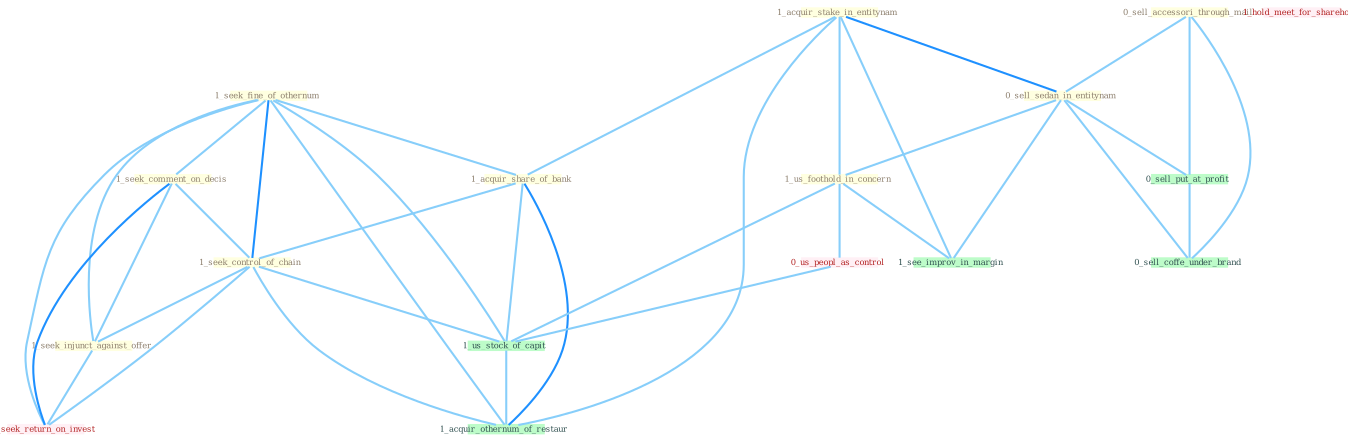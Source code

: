 Graph G{ 
    node
    [shape=polygon,style=filled,width=.5,height=.06,color="#BDFCC9",fixedsize=true,fontsize=4,
    fontcolor="#2f4f4f"];
    {node
    [color="#ffffe0", fontcolor="#8b7d6b"] "1_acquir_stake_in_entitynam " "0_sell_accessori_through_mail " "1_seek_fine_of_othernum " "1_seek_comment_on_decis " "1_acquir_share_of_bank " "0_sell_sedan_in_entitynam " "1_seek_control_of_chain " "1_seek_injunct_against_offer " "1_us_foothold_in_concern "}
{node [color="#fff0f5", fontcolor="#b22222"] "0_us_peopl_as_control " "0_seek_return_on_invest " "1_hold_meet_for_sharehold "}
edge [color="#B0E2FF"];

	"1_acquir_stake_in_entitynam " -- "1_acquir_share_of_bank " [w="1", color="#87cefa" ];
	"1_acquir_stake_in_entitynam " -- "0_sell_sedan_in_entitynam " [w="2", color="#1e90ff" , len=0.8];
	"1_acquir_stake_in_entitynam " -- "1_us_foothold_in_concern " [w="1", color="#87cefa" ];
	"1_acquir_stake_in_entitynam " -- "1_see_improv_in_margin " [w="1", color="#87cefa" ];
	"1_acquir_stake_in_entitynam " -- "1_acquir_othernum_of_restaur " [w="1", color="#87cefa" ];
	"0_sell_accessori_through_mail " -- "0_sell_sedan_in_entitynam " [w="1", color="#87cefa" ];
	"0_sell_accessori_through_mail " -- "0_sell_put_at_profit " [w="1", color="#87cefa" ];
	"0_sell_accessori_through_mail " -- "0_sell_coffe_under_brand " [w="1", color="#87cefa" ];
	"1_seek_fine_of_othernum " -- "1_seek_comment_on_decis " [w="1", color="#87cefa" ];
	"1_seek_fine_of_othernum " -- "1_acquir_share_of_bank " [w="1", color="#87cefa" ];
	"1_seek_fine_of_othernum " -- "1_seek_control_of_chain " [w="2", color="#1e90ff" , len=0.8];
	"1_seek_fine_of_othernum " -- "1_seek_injunct_against_offer " [w="1", color="#87cefa" ];
	"1_seek_fine_of_othernum " -- "0_seek_return_on_invest " [w="1", color="#87cefa" ];
	"1_seek_fine_of_othernum " -- "1_us_stock_of_capit " [w="1", color="#87cefa" ];
	"1_seek_fine_of_othernum " -- "1_acquir_othernum_of_restaur " [w="1", color="#87cefa" ];
	"1_seek_comment_on_decis " -- "1_seek_control_of_chain " [w="1", color="#87cefa" ];
	"1_seek_comment_on_decis " -- "1_seek_injunct_against_offer " [w="1", color="#87cefa" ];
	"1_seek_comment_on_decis " -- "0_seek_return_on_invest " [w="2", color="#1e90ff" , len=0.8];
	"1_acquir_share_of_bank " -- "1_seek_control_of_chain " [w="1", color="#87cefa" ];
	"1_acquir_share_of_bank " -- "1_us_stock_of_capit " [w="1", color="#87cefa" ];
	"1_acquir_share_of_bank " -- "1_acquir_othernum_of_restaur " [w="2", color="#1e90ff" , len=0.8];
	"0_sell_sedan_in_entitynam " -- "1_us_foothold_in_concern " [w="1", color="#87cefa" ];
	"0_sell_sedan_in_entitynam " -- "0_sell_put_at_profit " [w="1", color="#87cefa" ];
	"0_sell_sedan_in_entitynam " -- "1_see_improv_in_margin " [w="1", color="#87cefa" ];
	"0_sell_sedan_in_entitynam " -- "0_sell_coffe_under_brand " [w="1", color="#87cefa" ];
	"1_seek_control_of_chain " -- "1_seek_injunct_against_offer " [w="1", color="#87cefa" ];
	"1_seek_control_of_chain " -- "0_seek_return_on_invest " [w="1", color="#87cefa" ];
	"1_seek_control_of_chain " -- "1_us_stock_of_capit " [w="1", color="#87cefa" ];
	"1_seek_control_of_chain " -- "1_acquir_othernum_of_restaur " [w="1", color="#87cefa" ];
	"1_seek_injunct_against_offer " -- "0_seek_return_on_invest " [w="1", color="#87cefa" ];
	"1_us_foothold_in_concern " -- "0_us_peopl_as_control " [w="1", color="#87cefa" ];
	"1_us_foothold_in_concern " -- "1_us_stock_of_capit " [w="1", color="#87cefa" ];
	"1_us_foothold_in_concern " -- "1_see_improv_in_margin " [w="1", color="#87cefa" ];
	"0_us_peopl_as_control " -- "1_us_stock_of_capit " [w="1", color="#87cefa" ];
	"0_sell_put_at_profit " -- "0_sell_coffe_under_brand " [w="1", color="#87cefa" ];
	"1_us_stock_of_capit " -- "1_acquir_othernum_of_restaur " [w="1", color="#87cefa" ];
}
